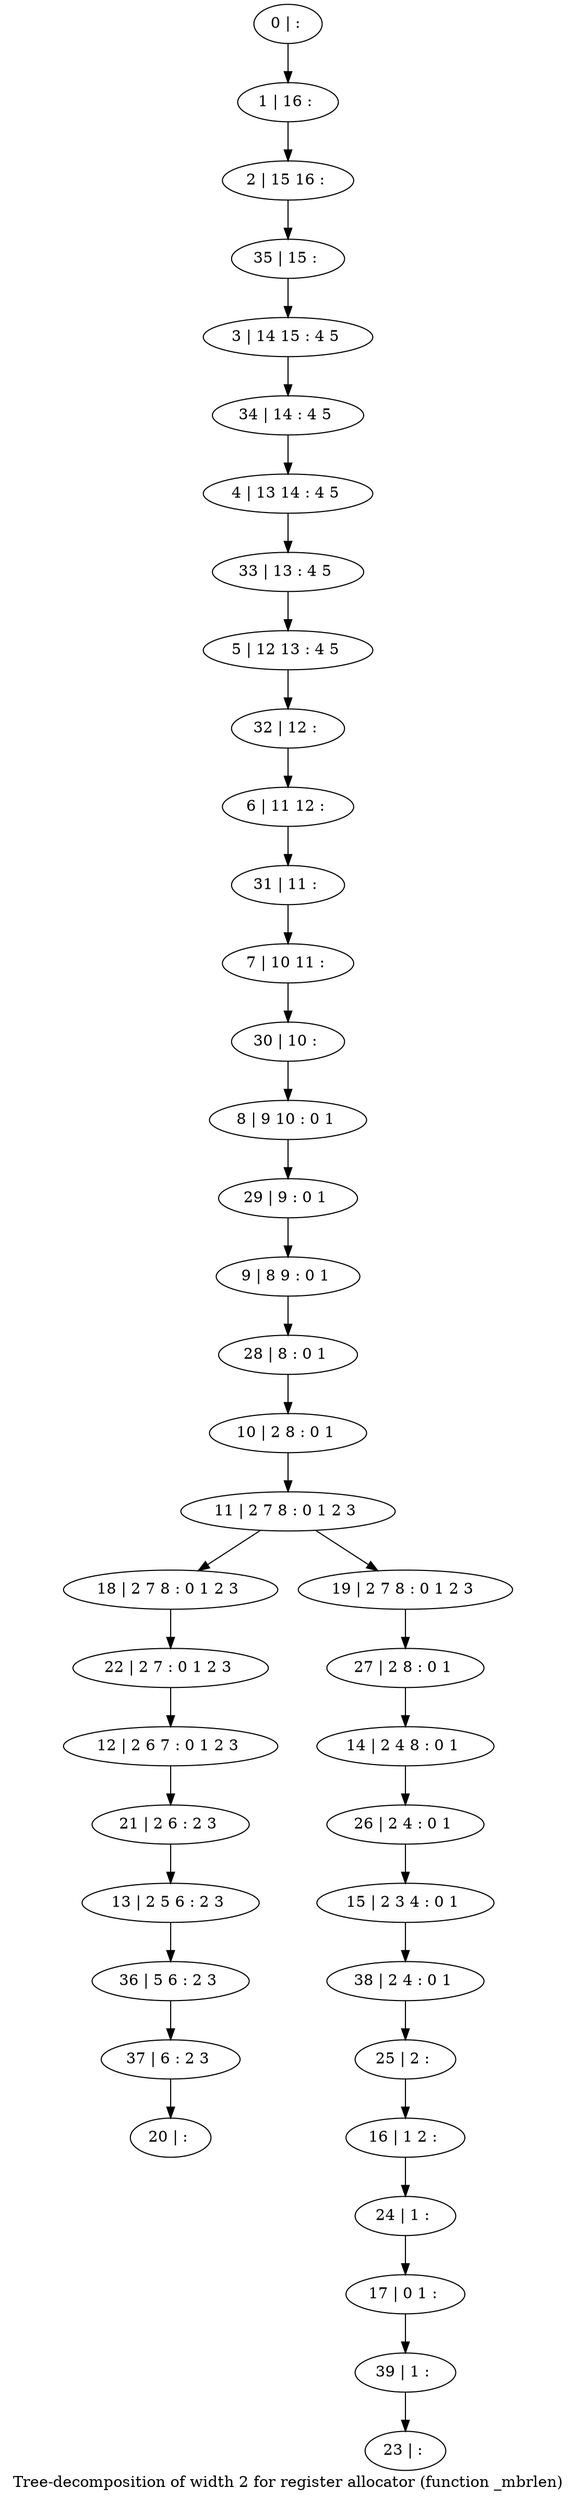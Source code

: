 digraph G {
graph [label="Tree-decomposition of width 2 for register allocator (function _mbrlen)"]
0[label="0 | : "];
1[label="1 | 16 : "];
2[label="2 | 15 16 : "];
3[label="3 | 14 15 : 4 5 "];
4[label="4 | 13 14 : 4 5 "];
5[label="5 | 12 13 : 4 5 "];
6[label="6 | 11 12 : "];
7[label="7 | 10 11 : "];
8[label="8 | 9 10 : 0 1 "];
9[label="9 | 8 9 : 0 1 "];
10[label="10 | 2 8 : 0 1 "];
11[label="11 | 2 7 8 : 0 1 2 3 "];
12[label="12 | 2 6 7 : 0 1 2 3 "];
13[label="13 | 2 5 6 : 2 3 "];
14[label="14 | 2 4 8 : 0 1 "];
15[label="15 | 2 3 4 : 0 1 "];
16[label="16 | 1 2 : "];
17[label="17 | 0 1 : "];
18[label="18 | 2 7 8 : 0 1 2 3 "];
19[label="19 | 2 7 8 : 0 1 2 3 "];
20[label="20 | : "];
21[label="21 | 2 6 : 2 3 "];
22[label="22 | 2 7 : 0 1 2 3 "];
23[label="23 | : "];
24[label="24 | 1 : "];
25[label="25 | 2 : "];
26[label="26 | 2 4 : 0 1 "];
27[label="27 | 2 8 : 0 1 "];
28[label="28 | 8 : 0 1 "];
29[label="29 | 9 : 0 1 "];
30[label="30 | 10 : "];
31[label="31 | 11 : "];
32[label="32 | 12 : "];
33[label="33 | 13 : 4 5 "];
34[label="34 | 14 : 4 5 "];
35[label="35 | 15 : "];
36[label="36 | 5 6 : 2 3 "];
37[label="37 | 6 : 2 3 "];
38[label="38 | 2 4 : 0 1 "];
39[label="39 | 1 : "];
0->1 ;
1->2 ;
10->11 ;
11->18 ;
11->19 ;
21->13 ;
12->21 ;
22->12 ;
18->22 ;
24->17 ;
16->24 ;
25->16 ;
26->15 ;
14->26 ;
27->14 ;
19->27 ;
28->10 ;
9->28 ;
29->9 ;
8->29 ;
30->8 ;
7->30 ;
31->7 ;
6->31 ;
32->6 ;
5->32 ;
33->5 ;
4->33 ;
34->4 ;
3->34 ;
35->3 ;
2->35 ;
13->36 ;
37->20 ;
36->37 ;
38->25 ;
15->38 ;
39->23 ;
17->39 ;
}
